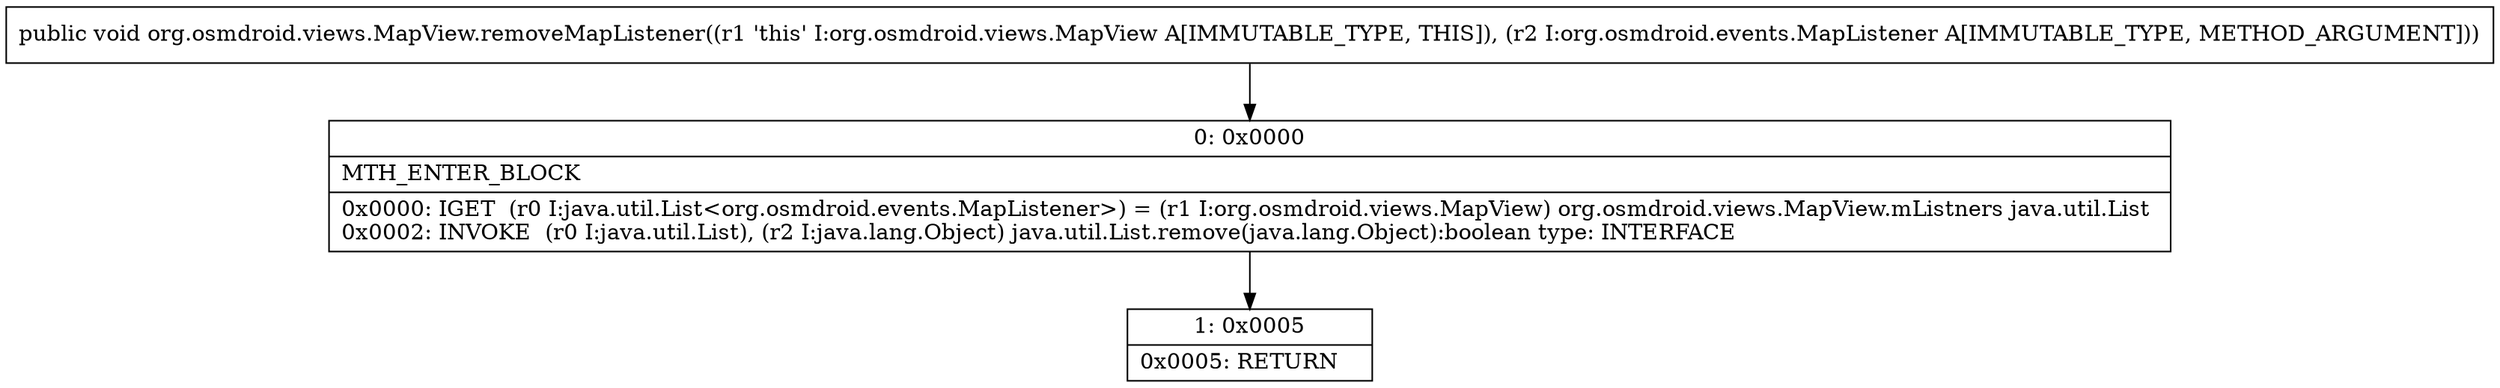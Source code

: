 digraph "CFG fororg.osmdroid.views.MapView.removeMapListener(Lorg\/osmdroid\/events\/MapListener;)V" {
Node_0 [shape=record,label="{0\:\ 0x0000|MTH_ENTER_BLOCK\l|0x0000: IGET  (r0 I:java.util.List\<org.osmdroid.events.MapListener\>) = (r1 I:org.osmdroid.views.MapView) org.osmdroid.views.MapView.mListners java.util.List \l0x0002: INVOKE  (r0 I:java.util.List), (r2 I:java.lang.Object) java.util.List.remove(java.lang.Object):boolean type: INTERFACE \l}"];
Node_1 [shape=record,label="{1\:\ 0x0005|0x0005: RETURN   \l}"];
MethodNode[shape=record,label="{public void org.osmdroid.views.MapView.removeMapListener((r1 'this' I:org.osmdroid.views.MapView A[IMMUTABLE_TYPE, THIS]), (r2 I:org.osmdroid.events.MapListener A[IMMUTABLE_TYPE, METHOD_ARGUMENT])) }"];
MethodNode -> Node_0;
Node_0 -> Node_1;
}


